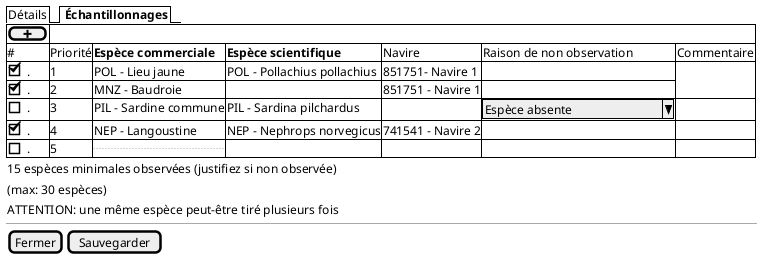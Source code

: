 @startsalt
{

  {/  Détails | <b> Échantillonnages }

	{#
      [ <&plus> ]
      # | Priorité | <b>Espèce commerciale | <b>Espèce scientifique             | Navire | Raison de non observation | Commentaire
      [X] . | 1 | POL - Lieu jaune | POL - Pollachius pollachius | 851751- Navire 1 | .
      [X] . | 2 | MNZ - Baudroie | . | 851751 - Navire 1 | .
      [ ] . | 3 | PIL - Sardine commune | PIL - Sardina pilchardus | . | ^ Espèce absente       ^ | .
      [X] . | 4 | NEP - Langoustine | NEP - Nephrops norvegicus   | 741541 - Navire 2 | . | .
      [ ] . | 5 | ... | . | . | .

    }
    { 15 espèces minimales observées (justifiez si non observée) }

    { (max: 30 espèces) }

    { ATTENTION: une même espèce peut-être tiré plusieurs fois }
  --


  {
    [Fermer] | [Sauvegarder]
  }
}
@endsalt

